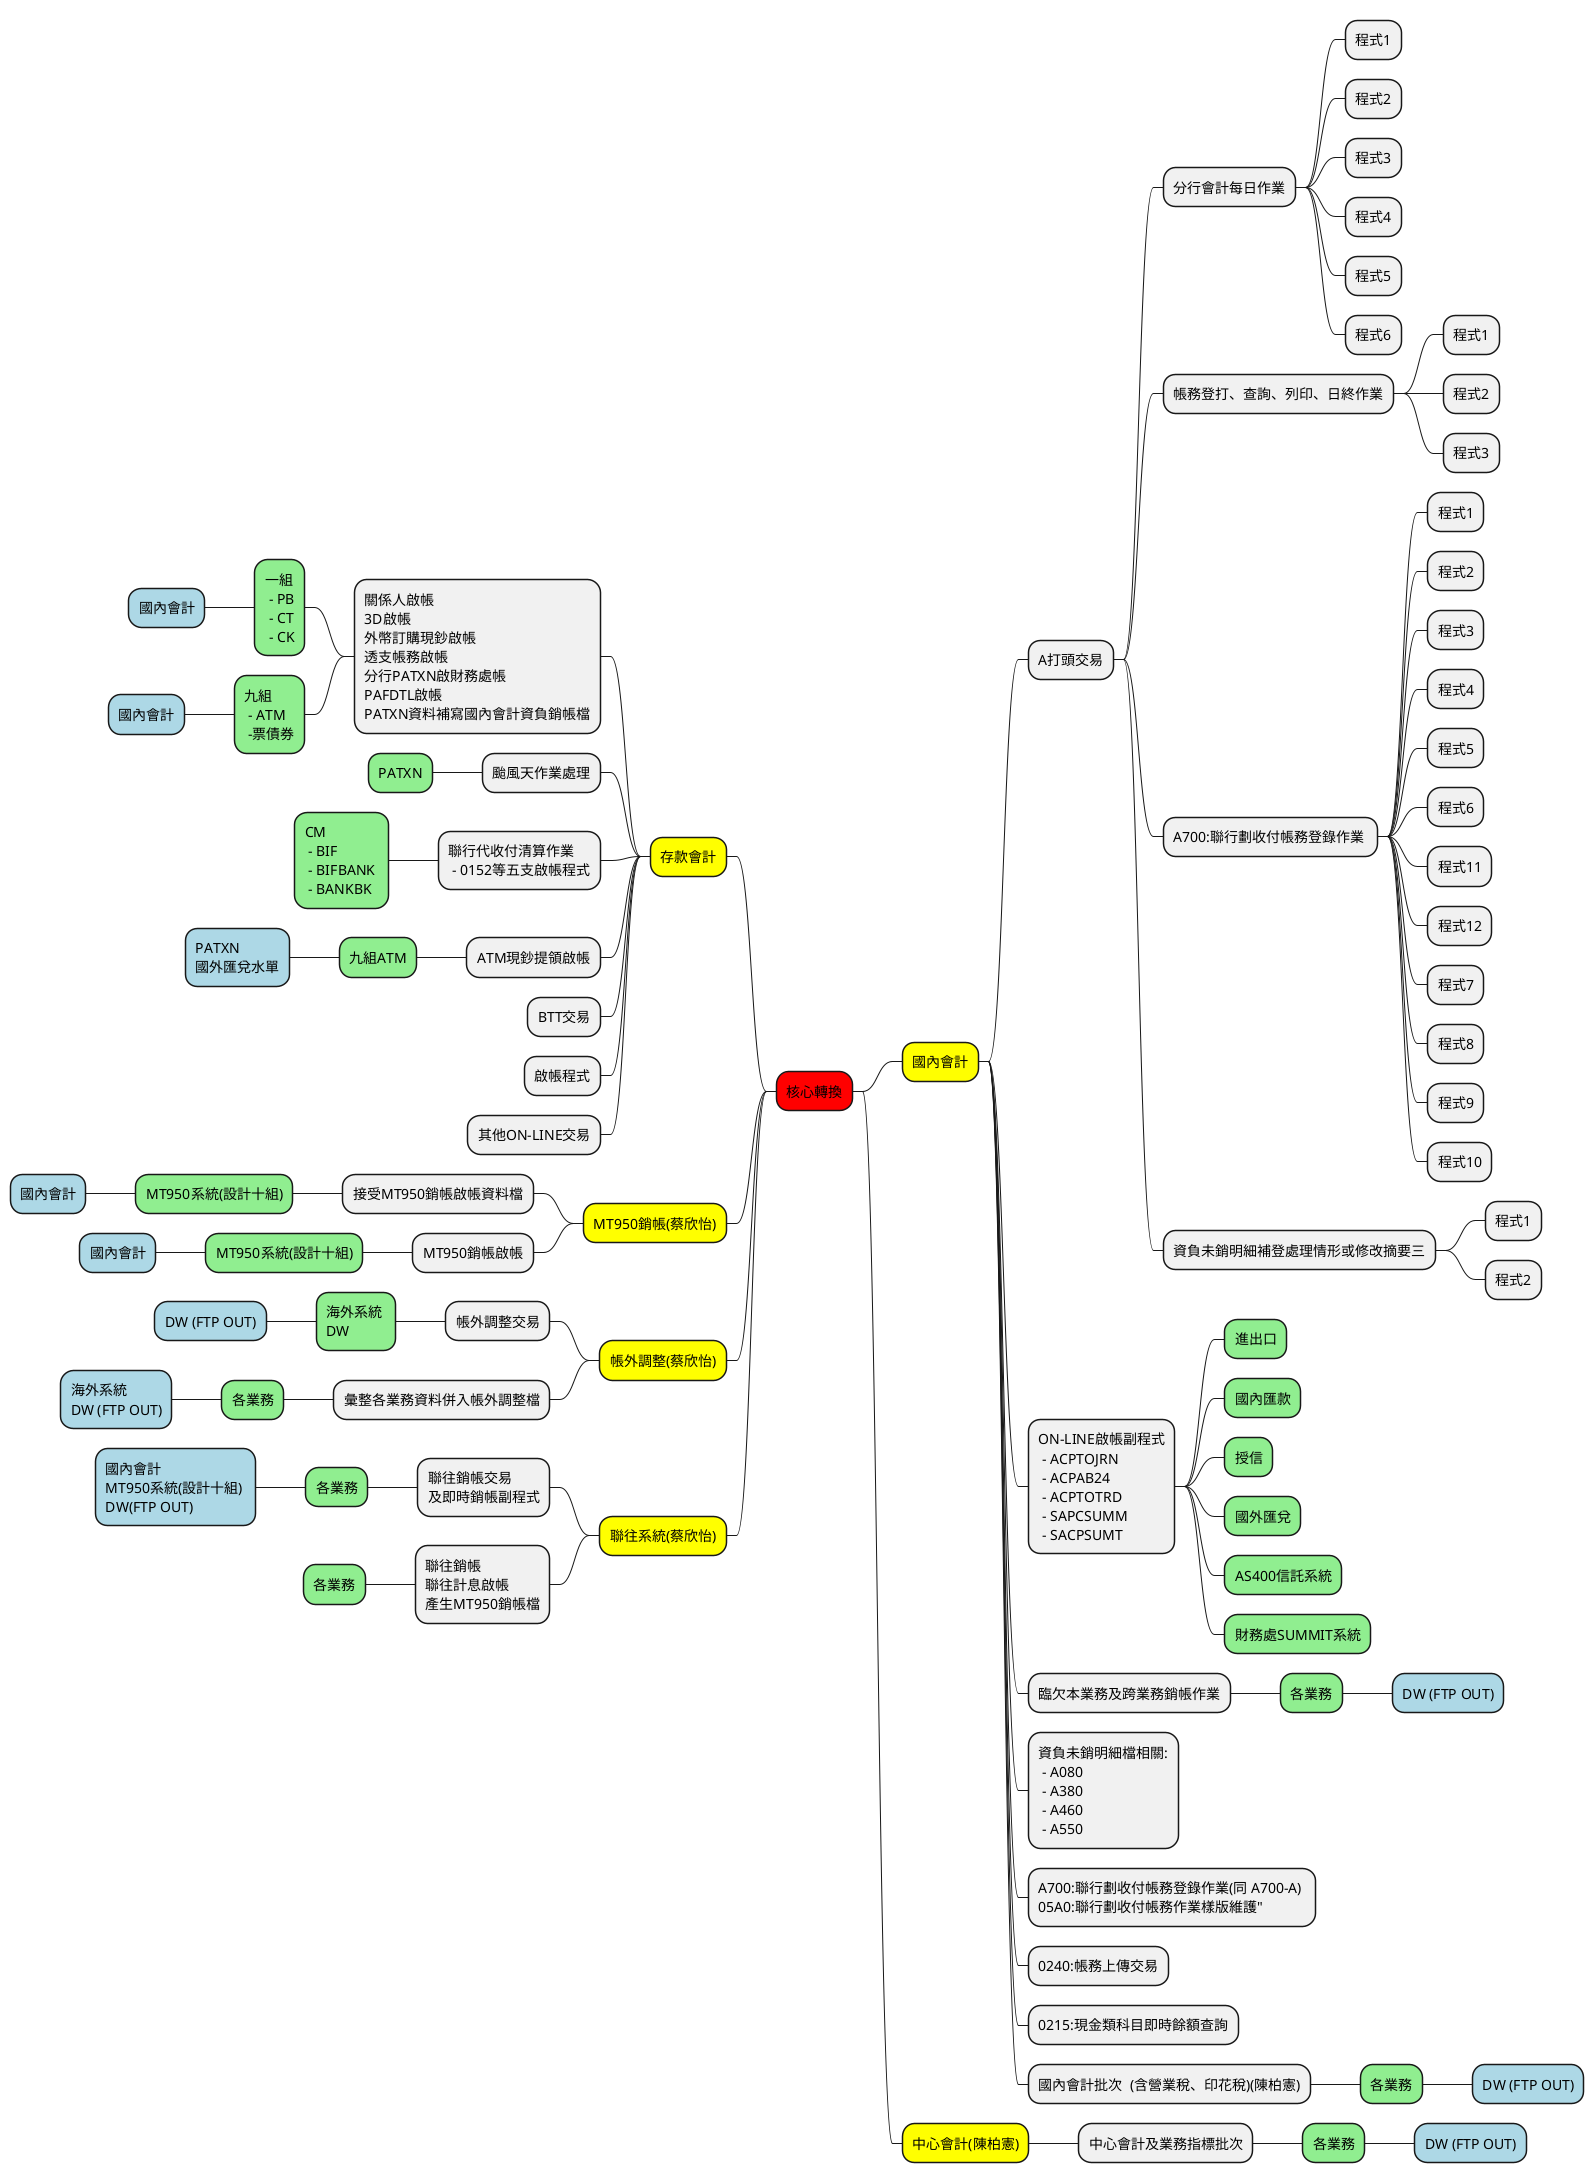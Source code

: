 @startmindmap test

*[#Red]  核心轉換
**[#Yellow] 國內會計
*** A打頭交易
**** 分行會計每日作業
***** 程式1
***** 程式2
***** 程式3
***** 程式4
***** 程式5
***** 程式6
**** 帳務登打、查詢、列印、日終作業
***** 程式1
***** 程式2
***** 程式3
**** A700:聯行劃收付帳務登錄作業 
***** 程式1
***** 程式2
***** 程式3
***** 程式4
***** 程式5
***** 程式6
***** 程式11
***** 程式12
***** 程式7
***** 程式8
***** 程式9
***** 程式10
**** 資負未銷明細補登處理情形或修改摘要三
***** 程式1
***** 程式2

*** ON-LINE啟帳副程式\n - ACPTOJRN \n - ACPAB24 \n - ACPTOTRD\n - SAPCSUMM \n - SACPSUMT
****[#lightgreen] 進出口
****[#lightgreen] 國內匯款
****[#lightgreen] 授信
****[#lightgreen] 國外匯兌
****[#lightgreen] AS400信託系統
****[#lightgreen] 財務處SUMMIT系統
*** 臨欠本業務及跨業務銷帳作業
****[#lightgreen] 各業務
*****[#lightblue] DW (FTP OUT)
*** 資負未銷明細檔相關:\n - A080\n - A380\n - A460\n - A550
*** A700:聯行劃收付帳務登錄作業(同 A700-A) \n05A0:聯行劃收付帳務作業樣版維護"
*** 0240:帳務上傳交易
*** 0215:現金類科目即時餘額查詢
*** 國內會計批次  (含營業稅、印花稅)(陳柏憲)
****[#lightgreen] 各業務
*****[#lightblue] DW (FTP OUT)

**[#Yellow] 中心會計(陳柏憲)
*** 中心會計及業務指標批次
****[#lightgreen] 各業務
*****[#lightblue] DW (FTP OUT)

left side:
**[#Yellow] 存款會計
*** 關係人啟帳 \n3D啟帳 \n外幣訂購現鈔啟帳 \n透支帳務啟帳 \n分行PATXN啟財務處帳 \nPAFDTL啟帳 \nPATXN資料補寫國內會計資負銷帳檔
****[#lightgreen] 一組\n - PB\n - CT\n - CK
*****[#lightblue] 國內會計
****[#lightgreen] 九組\n - ATM\n -票債券
*****[#lightblue] 國內會計
*** 颱風天作業處理
****[#lightgreen] PATXN
*** 聯行代收付清算作業\n - 0152等五支啟帳程式
****[#lightgreen] CM \n - BIF \n - BIFBANK \n - BANKBK
*** ATM現鈔提領啟帳
****[#lightgreen] 九組ATM
*****[#lightblue]  PATXN \n國外匯兌水單
*** BTT交易
*** 啟帳程式
*** 其他ON-LINE交易

**[#Yellow] MT950銷帳(蔡欣怡)
*** 接受MT950銷帳啟帳資料檔
****[#lightgreen] MT950系統(設計十組)
*****[#lightblue] 國內會計
*** MT950銷帳啟帳
****[#lightgreen] MT950系統(設計十組)
*****[#lightblue] 國內會計

**[#Yellow] 帳外調整(蔡欣怡)
*** 帳外調整交易
****[#lightgreen] 海外系統 \nDW
*****[#lightblue] DW (FTP OUT)
*** 彙整各業務資料併入帳外調整檔
****[#lightgreen] 各業務
*****[#lightblue] 海外系統 \nDW (FTP OUT)

**[#Yellow] 聯往系統(蔡欣怡)
*** 聯往銷帳交易 \n及即時銷帳副程式
****[#lightgreen] 各業務
*****[#lightblue] 國內會計 \nMT950系統(設計十組) \nDW(FTP OUT)
*** 聯往銷帳 \n聯往計息啟帳 \n產生MT950銷帳檔
****[#lightgreen] 各業務

'@endmindmap
@endmindmap